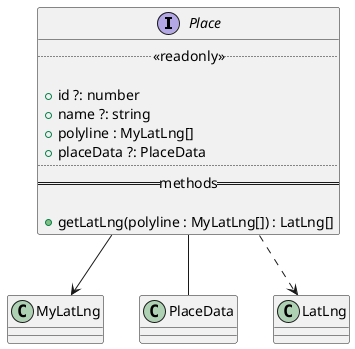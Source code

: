 @startuml Place Diagram
interface Place {
  ..<<readonly>>..

  + id ?: number
  + name ?: string
  + polyline : MyLatLng[]
  + placeData ?: PlaceData
  ....
  == methods ==

  + getLatLng(polyline : MyLatLng[]) : LatLng[]
}

Place --> MyLatLng
Place -- PlaceData
Place ..> LatLng
@enduml
